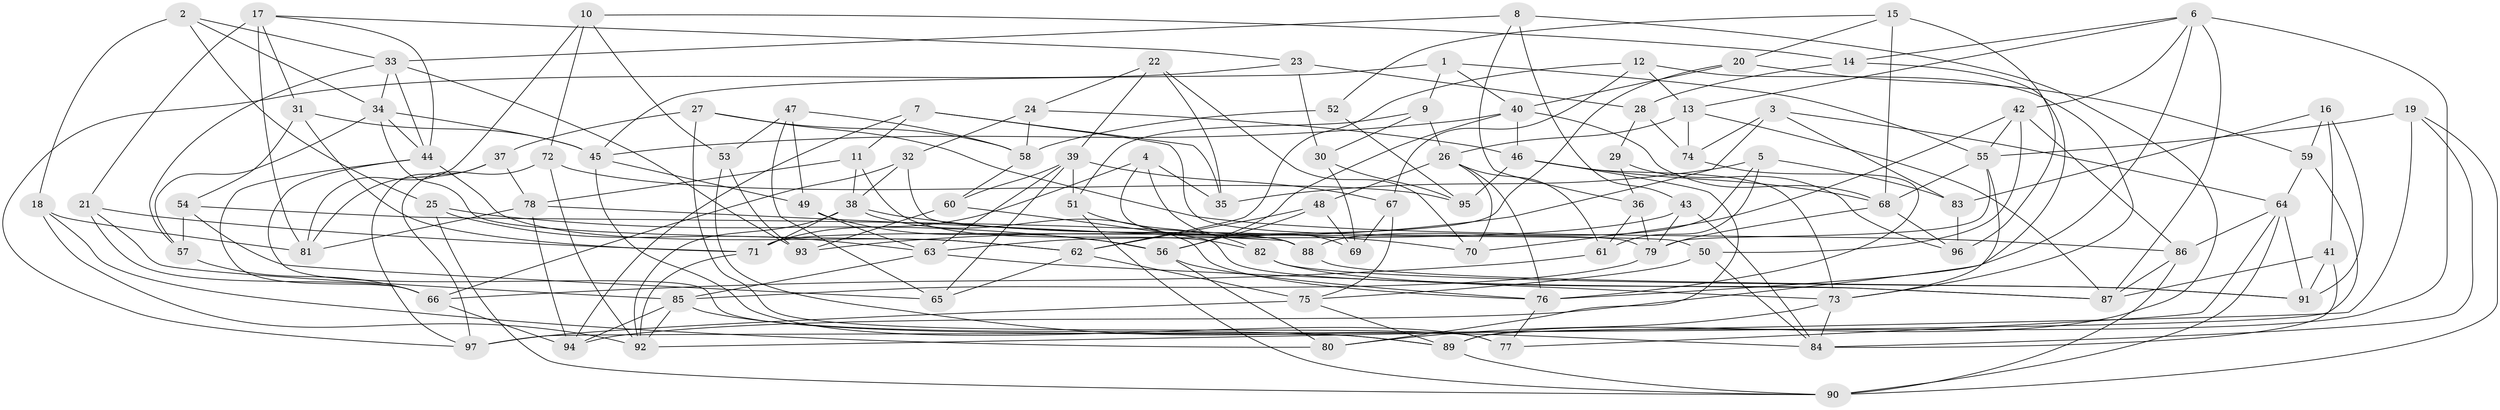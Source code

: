 // original degree distribution, {4: 1.0}
// Generated by graph-tools (version 1.1) at 2025/38/03/04/25 23:38:09]
// undirected, 97 vertices, 226 edges
graph export_dot {
  node [color=gray90,style=filled];
  1;
  2;
  3;
  4;
  5;
  6;
  7;
  8;
  9;
  10;
  11;
  12;
  13;
  14;
  15;
  16;
  17;
  18;
  19;
  20;
  21;
  22;
  23;
  24;
  25;
  26;
  27;
  28;
  29;
  30;
  31;
  32;
  33;
  34;
  35;
  36;
  37;
  38;
  39;
  40;
  41;
  42;
  43;
  44;
  45;
  46;
  47;
  48;
  49;
  50;
  51;
  52;
  53;
  54;
  55;
  56;
  57;
  58;
  59;
  60;
  61;
  62;
  63;
  64;
  65;
  66;
  67;
  68;
  69;
  70;
  71;
  72;
  73;
  74;
  75;
  76;
  77;
  78;
  79;
  80;
  81;
  82;
  83;
  84;
  85;
  86;
  87;
  88;
  89;
  90;
  91;
  92;
  93;
  94;
  95;
  96;
  97;
  1 -- 9 [weight=1.0];
  1 -- 40 [weight=1.0];
  1 -- 45 [weight=1.0];
  1 -- 55 [weight=1.0];
  2 -- 18 [weight=1.0];
  2 -- 25 [weight=1.0];
  2 -- 33 [weight=1.0];
  2 -- 34 [weight=1.0];
  3 -- 64 [weight=1.0];
  3 -- 74 [weight=1.0];
  3 -- 83 [weight=1.0];
  3 -- 93 [weight=1.0];
  4 -- 35 [weight=1.0];
  4 -- 69 [weight=1.0];
  4 -- 71 [weight=1.0];
  4 -- 88 [weight=1.0];
  5 -- 35 [weight=1.0];
  5 -- 61 [weight=1.0];
  5 -- 83 [weight=1.0];
  5 -- 88 [weight=1.0];
  6 -- 13 [weight=1.0];
  6 -- 14 [weight=1.0];
  6 -- 42 [weight=1.0];
  6 -- 76 [weight=1.0];
  6 -- 87 [weight=1.0];
  6 -- 89 [weight=1.0];
  7 -- 11 [weight=1.0];
  7 -- 35 [weight=1.0];
  7 -- 79 [weight=1.0];
  7 -- 94 [weight=1.0];
  8 -- 33 [weight=1.0];
  8 -- 36 [weight=1.0];
  8 -- 43 [weight=1.0];
  8 -- 89 [weight=1.0];
  9 -- 26 [weight=1.0];
  9 -- 30 [weight=1.0];
  9 -- 51 [weight=1.0];
  10 -- 14 [weight=1.0];
  10 -- 53 [weight=1.0];
  10 -- 72 [weight=1.0];
  10 -- 81 [weight=1.0];
  11 -- 38 [weight=1.0];
  11 -- 78 [weight=1.0];
  11 -- 82 [weight=1.0];
  12 -- 13 [weight=1.0];
  12 -- 62 [weight=1.0];
  12 -- 67 [weight=1.0];
  12 -- 73 [weight=1.0];
  13 -- 26 [weight=1.0];
  13 -- 74 [weight=2.0];
  13 -- 87 [weight=1.0];
  14 -- 28 [weight=1.0];
  14 -- 94 [weight=1.0];
  15 -- 20 [weight=1.0];
  15 -- 52 [weight=1.0];
  15 -- 68 [weight=1.0];
  15 -- 96 [weight=1.0];
  16 -- 41 [weight=1.0];
  16 -- 59 [weight=1.0];
  16 -- 83 [weight=1.0];
  16 -- 91 [weight=1.0];
  17 -- 21 [weight=1.0];
  17 -- 23 [weight=1.0];
  17 -- 31 [weight=1.0];
  17 -- 44 [weight=1.0];
  17 -- 81 [weight=2.0];
  18 -- 80 [weight=1.0];
  18 -- 81 [weight=1.0];
  18 -- 92 [weight=1.0];
  19 -- 55 [weight=1.0];
  19 -- 84 [weight=1.0];
  19 -- 90 [weight=1.0];
  19 -- 92 [weight=1.0];
  20 -- 40 [weight=1.0];
  20 -- 59 [weight=1.0];
  20 -- 71 [weight=1.0];
  21 -- 66 [weight=1.0];
  21 -- 71 [weight=1.0];
  21 -- 85 [weight=1.0];
  22 -- 24 [weight=1.0];
  22 -- 35 [weight=1.0];
  22 -- 39 [weight=1.0];
  22 -- 70 [weight=1.0];
  23 -- 28 [weight=1.0];
  23 -- 30 [weight=1.0];
  23 -- 97 [weight=1.0];
  24 -- 32 [weight=1.0];
  24 -- 46 [weight=1.0];
  24 -- 58 [weight=1.0];
  25 -- 56 [weight=1.0];
  25 -- 63 [weight=1.0];
  25 -- 90 [weight=1.0];
  26 -- 48 [weight=1.0];
  26 -- 61 [weight=1.0];
  26 -- 70 [weight=1.0];
  26 -- 76 [weight=1.0];
  27 -- 37 [weight=1.0];
  27 -- 58 [weight=1.0];
  27 -- 77 [weight=1.0];
  27 -- 86 [weight=1.0];
  28 -- 29 [weight=2.0];
  28 -- 74 [weight=2.0];
  29 -- 36 [weight=1.0];
  29 -- 96 [weight=1.0];
  30 -- 69 [weight=1.0];
  30 -- 95 [weight=1.0];
  31 -- 45 [weight=1.0];
  31 -- 54 [weight=1.0];
  31 -- 71 [weight=1.0];
  32 -- 38 [weight=1.0];
  32 -- 50 [weight=1.0];
  32 -- 66 [weight=1.0];
  33 -- 34 [weight=1.0];
  33 -- 44 [weight=1.0];
  33 -- 57 [weight=1.0];
  33 -- 93 [weight=1.0];
  34 -- 44 [weight=1.0];
  34 -- 45 [weight=1.0];
  34 -- 57 [weight=1.0];
  34 -- 62 [weight=1.0];
  36 -- 61 [weight=1.0];
  36 -- 79 [weight=1.0];
  37 -- 78 [weight=1.0];
  37 -- 81 [weight=1.0];
  37 -- 97 [weight=1.0];
  38 -- 70 [weight=1.0];
  38 -- 71 [weight=1.0];
  38 -- 76 [weight=1.0];
  38 -- 92 [weight=1.0];
  39 -- 51 [weight=1.0];
  39 -- 60 [weight=1.0];
  39 -- 63 [weight=1.0];
  39 -- 65 [weight=1.0];
  39 -- 67 [weight=1.0];
  40 -- 45 [weight=1.0];
  40 -- 46 [weight=1.0];
  40 -- 56 [weight=1.0];
  40 -- 68 [weight=1.0];
  41 -- 84 [weight=1.0];
  41 -- 87 [weight=1.0];
  41 -- 91 [weight=1.0];
  42 -- 50 [weight=1.0];
  42 -- 55 [weight=1.0];
  42 -- 70 [weight=1.0];
  42 -- 86 [weight=2.0];
  43 -- 63 [weight=1.0];
  43 -- 79 [weight=1.0];
  43 -- 84 [weight=1.0];
  44 -- 62 [weight=1.0];
  44 -- 66 [weight=1.0];
  44 -- 89 [weight=1.0];
  45 -- 49 [weight=1.0];
  45 -- 77 [weight=1.0];
  46 -- 68 [weight=1.0];
  46 -- 73 [weight=1.0];
  46 -- 80 [weight=1.0];
  46 -- 95 [weight=1.0];
  47 -- 49 [weight=1.0];
  47 -- 53 [weight=1.0];
  47 -- 58 [weight=1.0];
  47 -- 65 [weight=1.0];
  48 -- 56 [weight=1.0];
  48 -- 62 [weight=1.0];
  48 -- 69 [weight=1.0];
  49 -- 56 [weight=1.0];
  49 -- 63 [weight=1.0];
  50 -- 75 [weight=1.0];
  50 -- 84 [weight=1.0];
  51 -- 82 [weight=1.0];
  51 -- 90 [weight=1.0];
  52 -- 58 [weight=2.0];
  52 -- 95 [weight=1.0];
  53 -- 84 [weight=1.0];
  53 -- 93 [weight=1.0];
  54 -- 57 [weight=1.0];
  54 -- 65 [weight=1.0];
  54 -- 88 [weight=1.0];
  55 -- 68 [weight=1.0];
  55 -- 73 [weight=1.0];
  55 -- 79 [weight=1.0];
  56 -- 76 [weight=1.0];
  56 -- 80 [weight=1.0];
  57 -- 66 [weight=1.0];
  58 -- 60 [weight=1.0];
  59 -- 64 [weight=1.0];
  59 -- 97 [weight=1.0];
  60 -- 87 [weight=1.0];
  60 -- 93 [weight=1.0];
  61 -- 66 [weight=1.0];
  62 -- 65 [weight=1.0];
  62 -- 75 [weight=1.0];
  63 -- 73 [weight=1.0];
  63 -- 85 [weight=1.0];
  64 -- 77 [weight=1.0];
  64 -- 86 [weight=1.0];
  64 -- 90 [weight=1.0];
  64 -- 91 [weight=1.0];
  66 -- 94 [weight=1.0];
  67 -- 69 [weight=1.0];
  67 -- 75 [weight=1.0];
  68 -- 79 [weight=1.0];
  68 -- 96 [weight=1.0];
  71 -- 92 [weight=1.0];
  72 -- 92 [weight=1.0];
  72 -- 95 [weight=1.0];
  72 -- 97 [weight=1.0];
  73 -- 80 [weight=1.0];
  73 -- 84 [weight=1.0];
  74 -- 76 [weight=1.0];
  75 -- 89 [weight=1.0];
  75 -- 97 [weight=2.0];
  76 -- 77 [weight=1.0];
  78 -- 81 [weight=1.0];
  78 -- 88 [weight=1.0];
  78 -- 94 [weight=2.0];
  79 -- 85 [weight=1.0];
  82 -- 87 [weight=1.0];
  82 -- 91 [weight=1.0];
  83 -- 96 [weight=1.0];
  85 -- 89 [weight=1.0];
  85 -- 92 [weight=1.0];
  85 -- 94 [weight=1.0];
  86 -- 87 [weight=1.0];
  86 -- 90 [weight=1.0];
  88 -- 91 [weight=2.0];
  89 -- 90 [weight=1.0];
}
